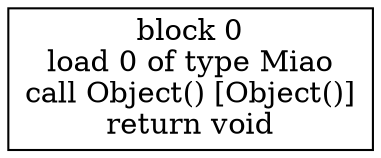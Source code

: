 digraph "Miao()" {
size = "11,7.5";
codeblock_0 [ shape = box, label = "block 0\nload 0 of type Miao\ncall Object() [Object()]\nreturn void"];
}